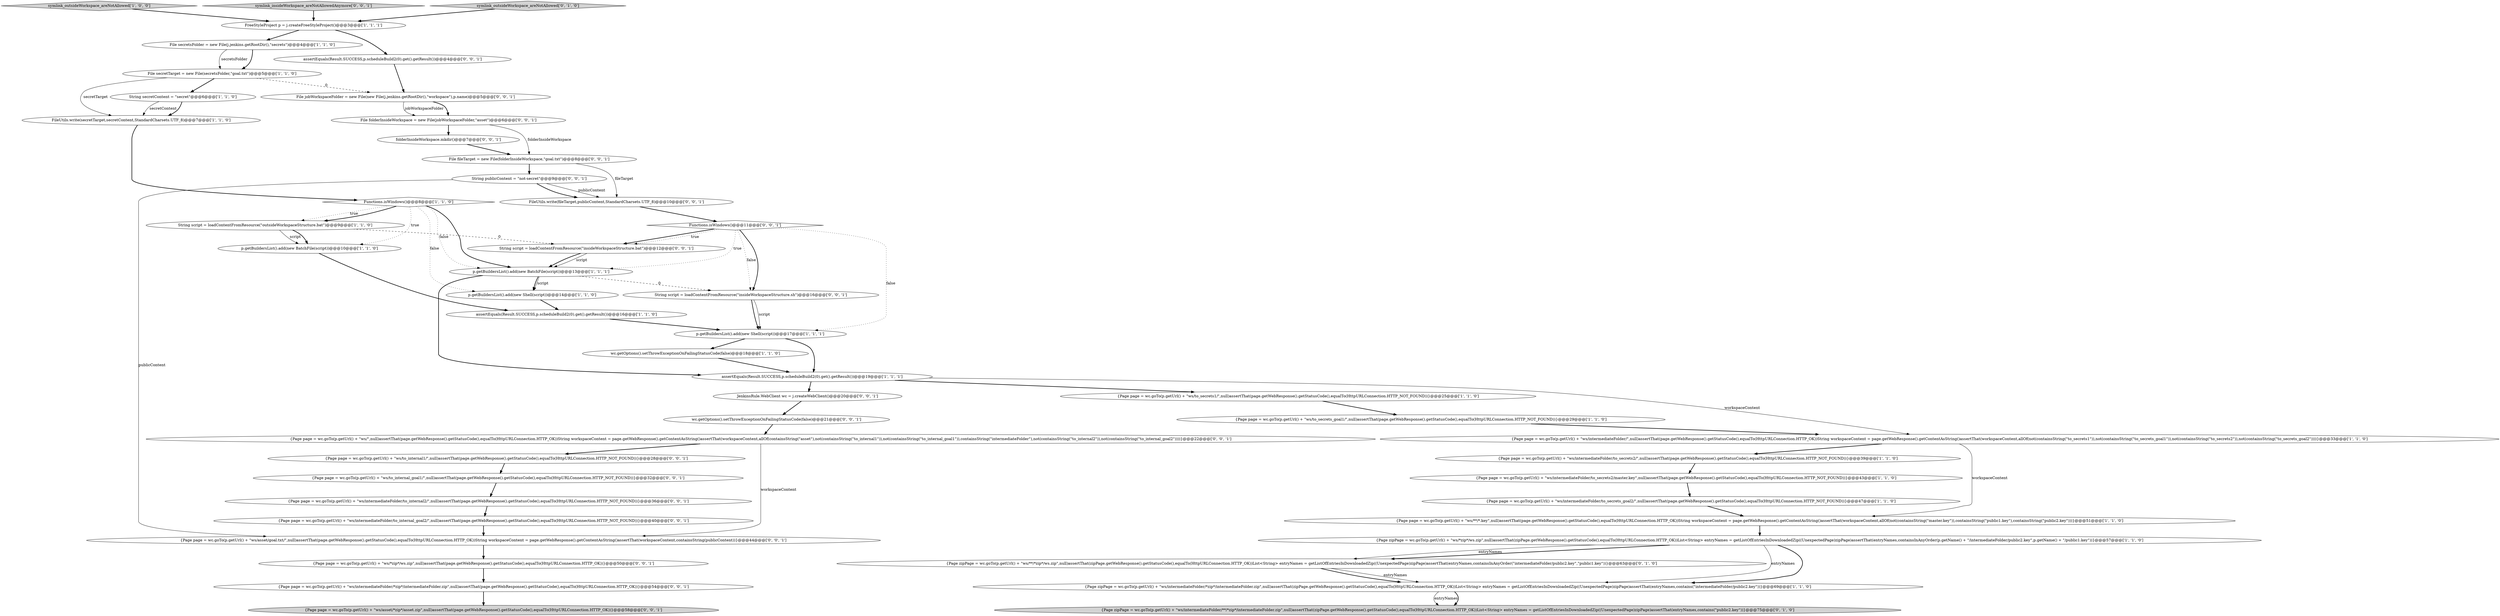 digraph {
15 [style = filled, label = "wc.getOptions().setThrowExceptionOnFailingStatusCode(false)@@@18@@@['1', '1', '0']", fillcolor = white, shape = ellipse image = "AAA0AAABBB1BBB"];
41 [style = filled, label = "{Page page = wc.goTo(p.getUrl() + \"ws/to_internal1/\",null)assertThat(page.getWebResponse().getStatusCode(),equalTo(HttpURLConnection.HTTP_NOT_FOUND))}@@@28@@@['0', '0', '1']", fillcolor = white, shape = ellipse image = "AAA0AAABBB3BBB"];
28 [style = filled, label = "{Page page = wc.goTo(p.getUrl() + \"ws/*zip*/ws.zip\",null)assertThat(page.getWebResponse().getStatusCode(),equalTo(HttpURLConnection.HTTP_OK))}@@@50@@@['0', '0', '1']", fillcolor = white, shape = ellipse image = "AAA0AAABBB3BBB"];
38 [style = filled, label = "{Page page = wc.goTo(p.getUrl() + \"ws/asset/goal.txt/\",null)assertThat(page.getWebResponse().getStatusCode(),equalTo(HttpURLConnection.HTTP_OK))String workspaceContent = page.getWebResponse().getContentAsString()assertThat(workspaceContent,containsString(publicContent))}@@@44@@@['0', '0', '1']", fillcolor = white, shape = ellipse image = "AAA0AAABBB3BBB"];
40 [style = filled, label = "{Page page = wc.goTo(p.getUrl() + \"ws/\",null)assertThat(page.getWebResponse().getStatusCode(),equalTo(HttpURLConnection.HTTP_OK))String workspaceContent = page.getWebResponse().getContentAsString()assertThat(workspaceContent,allOf(containsString(\"asset\"),not(containsString(\"to_internal1\")),not(containsString(\"to_internal_goal1\")),containsString(\"intermediateFolder\"),not(containsString(\"to_internal2\")),not(containsString(\"to_internal_goal2\"))))}@@@22@@@['0', '0', '1']", fillcolor = white, shape = ellipse image = "AAA0AAABBB3BBB"];
47 [style = filled, label = "File folderInsideWorkspace = new File(jobWorkspaceFolder,\"asset\")@@@6@@@['0', '0', '1']", fillcolor = white, shape = ellipse image = "AAA0AAABBB3BBB"];
17 [style = filled, label = "symlink_outsideWorkspace_areNotAllowed['1', '0', '0']", fillcolor = lightgray, shape = diamond image = "AAA0AAABBB1BBB"];
10 [style = filled, label = "p.getBuildersList().add(new BatchFile(script))@@@10@@@['1', '1', '0']", fillcolor = white, shape = ellipse image = "AAA0AAABBB1BBB"];
0 [style = filled, label = "FreeStyleProject p = j.createFreeStyleProject()@@@3@@@['1', '1', '1']", fillcolor = white, shape = ellipse image = "AAA0AAABBB1BBB"];
34 [style = filled, label = "folderInsideWorkspace.mkdir()@@@7@@@['0', '0', '1']", fillcolor = white, shape = ellipse image = "AAA0AAABBB3BBB"];
14 [style = filled, label = "{Page zipPage = wc.goTo(p.getUrl() + \"ws/intermediateFolder/*zip*/intermediateFolder.zip\",null)assertThat(zipPage.getWebResponse().getStatusCode(),equalTo(HttpURLConnection.HTTP_OK))List<String> entryNames = getListOfEntriesInDownloadedZip((UnexpectedPage)zipPage)assertThat(entryNames,contains(\"intermediateFolder/public2.key\"))}@@@69@@@['1', '1', '0']", fillcolor = white, shape = ellipse image = "AAA0AAABBB1BBB"];
37 [style = filled, label = "String publicContent = \"not-secret\"@@@9@@@['0', '0', '1']", fillcolor = white, shape = ellipse image = "AAA0AAABBB3BBB"];
4 [style = filled, label = "FileUtils.write(secretTarget,secretContent,StandardCharsets.UTF_8)@@@7@@@['1', '1', '0']", fillcolor = white, shape = ellipse image = "AAA0AAABBB1BBB"];
12 [style = filled, label = "File secretsFolder = new File(j.jenkins.getRootDir(),\"secrets\")@@@4@@@['1', '1', '0']", fillcolor = white, shape = ellipse image = "AAA0AAABBB1BBB"];
45 [style = filled, label = "File fileTarget = new File(folderInsideWorkspace,\"goal.txt\")@@@8@@@['0', '0', '1']", fillcolor = white, shape = ellipse image = "AAA0AAABBB3BBB"];
1 [style = filled, label = "{Page page = wc.goTo(p.getUrl() + \"ws/**/*.key\",null)assertThat(page.getWebResponse().getStatusCode(),equalTo(HttpURLConnection.HTTP_OK))String workspaceContent = page.getWebResponse().getContentAsString()assertThat(workspaceContent,allOf(not(containsString(\"master.key\")),containsString(\"public1.key\"),containsString(\"public2.key\")))}@@@51@@@['1', '1', '0']", fillcolor = white, shape = ellipse image = "AAA0AAABBB1BBB"];
35 [style = filled, label = "symlink_insideWorkspace_areNotAllowedAnymore['0', '0', '1']", fillcolor = lightgray, shape = diamond image = "AAA0AAABBB3BBB"];
26 [style = filled, label = "{Page zipPage = wc.goTo(p.getUrl() + \"ws/intermediateFolder/**/*zip*/intermediateFolder.zip\",null)assertThat(zipPage.getWebResponse().getStatusCode(),equalTo(HttpURLConnection.HTTP_OK))List<String> entryNames = getListOfEntriesInDownloadedZip((UnexpectedPage)zipPage)assertThat(entryNames,contains(\"public2.key\"))}@@@75@@@['0', '1', '0']", fillcolor = lightgray, shape = ellipse image = "AAA1AAABBB2BBB"];
6 [style = filled, label = "p.getBuildersList().add(new Shell(script))@@@14@@@['1', '1', '0']", fillcolor = white, shape = ellipse image = "AAA0AAABBB1BBB"];
21 [style = filled, label = "String script = loadContentFromResource(\"outsideWorkspaceStructure.bat\")@@@9@@@['1', '1', '0']", fillcolor = white, shape = ellipse image = "AAA0AAABBB1BBB"];
5 [style = filled, label = "{Page page = wc.goTo(p.getUrl() + \"ws/intermediateFolder/to_secrets2/master.key\",null)assertThat(page.getWebResponse().getStatusCode(),equalTo(HttpURLConnection.HTTP_NOT_FOUND))}@@@43@@@['1', '1', '0']", fillcolor = white, shape = ellipse image = "AAA0AAABBB1BBB"];
25 [style = filled, label = "symlink_outsideWorkspace_areNotAllowed['0', '1', '0']", fillcolor = lightgray, shape = diamond image = "AAA0AAABBB2BBB"];
30 [style = filled, label = "Functions.isWindows()@@@11@@@['0', '0', '1']", fillcolor = white, shape = diamond image = "AAA0AAABBB3BBB"];
48 [style = filled, label = "{Page page = wc.goTo(p.getUrl() + \"ws/to_internal_goal1/\",null)assertThat(page.getWebResponse().getStatusCode(),equalTo(HttpURLConnection.HTTP_NOT_FOUND))}@@@32@@@['0', '0', '1']", fillcolor = white, shape = ellipse image = "AAA0AAABBB3BBB"];
39 [style = filled, label = "{Page page = wc.goTo(p.getUrl() + \"ws/intermediateFolder/to_internal2/\",null)assertThat(page.getWebResponse().getStatusCode(),equalTo(HttpURLConnection.HTTP_NOT_FOUND))}@@@36@@@['0', '0', '1']", fillcolor = white, shape = ellipse image = "AAA0AAABBB3BBB"];
24 [style = filled, label = "{Page zipPage = wc.goTo(p.getUrl() + \"ws/**/*zip*/ws.zip\",null)assertThat(zipPage.getWebResponse().getStatusCode(),equalTo(HttpURLConnection.HTTP_OK))List<String> entryNames = getListOfEntriesInDownloadedZip((UnexpectedPage)zipPage)assertThat(entryNames,containsInAnyOrder(\"intermediateFolder/public2.key\",\"public1.key\"))}@@@63@@@['0', '1', '0']", fillcolor = white, shape = ellipse image = "AAA1AAABBB2BBB"];
13 [style = filled, label = "File secretTarget = new File(secretsFolder,\"goal.txt\")@@@5@@@['1', '1', '0']", fillcolor = white, shape = ellipse image = "AAA0AAABBB1BBB"];
7 [style = filled, label = "{Page page = wc.goTo(p.getUrl() + \"ws/to_secrets1/\",null)assertThat(page.getWebResponse().getStatusCode(),equalTo(HttpURLConnection.HTTP_NOT_FOUND))}@@@25@@@['1', '1', '0']", fillcolor = white, shape = ellipse image = "AAA0AAABBB1BBB"];
8 [style = filled, label = "Functions.isWindows()@@@8@@@['1', '1', '0']", fillcolor = white, shape = diamond image = "AAA0AAABBB1BBB"];
16 [style = filled, label = "{Page zipPage = wc.goTo(p.getUrl() + \"ws/*zip*/ws.zip\",null)assertThat(zipPage.getWebResponse().getStatusCode(),equalTo(HttpURLConnection.HTTP_OK))List<String> entryNames = getListOfEntriesInDownloadedZip((UnexpectedPage)zipPage)assertThat(entryNames,containsInAnyOrder(p.getName() + \"/intermediateFolder/public2.key\",p.getName() + \"/public1.key\"))}@@@57@@@['1', '1', '0']", fillcolor = white, shape = ellipse image = "AAA0AAABBB1BBB"];
36 [style = filled, label = "String script = loadContentFromResource(\"insideWorkspaceStructure.bat\")@@@12@@@['0', '0', '1']", fillcolor = white, shape = ellipse image = "AAA0AAABBB3BBB"];
43 [style = filled, label = "String script = loadContentFromResource(\"insideWorkspaceStructure.sh\")@@@16@@@['0', '0', '1']", fillcolor = white, shape = ellipse image = "AAA0AAABBB3BBB"];
22 [style = filled, label = "p.getBuildersList().add(new BatchFile(script))@@@13@@@['1', '1', '1']", fillcolor = white, shape = ellipse image = "AAA0AAABBB1BBB"];
31 [style = filled, label = "FileUtils.write(fileTarget,publicContent,StandardCharsets.UTF_8)@@@10@@@['0', '0', '1']", fillcolor = white, shape = ellipse image = "AAA0AAABBB3BBB"];
46 [style = filled, label = "{Page page = wc.goTo(p.getUrl() + \"ws/intermediateFolder/to_internal_goal2/\",null)assertThat(page.getWebResponse().getStatusCode(),equalTo(HttpURLConnection.HTTP_NOT_FOUND))}@@@40@@@['0', '0', '1']", fillcolor = white, shape = ellipse image = "AAA0AAABBB3BBB"];
27 [style = filled, label = "File jobWorkspaceFolder = new File(new File(j.jenkins.getRootDir(),\"workspace\"),p.name)@@@5@@@['0', '0', '1']", fillcolor = white, shape = ellipse image = "AAA0AAABBB3BBB"];
42 [style = filled, label = "{Page page = wc.goTo(p.getUrl() + \"ws/asset/*zip*/asset.zip\",null)assertThat(page.getWebResponse().getStatusCode(),equalTo(HttpURLConnection.HTTP_OK))}@@@58@@@['0', '0', '1']", fillcolor = lightgray, shape = ellipse image = "AAA0AAABBB3BBB"];
23 [style = filled, label = "assertEquals(Result.SUCCESS,p.scheduleBuild2(0).get().getResult())@@@19@@@['1', '1', '1']", fillcolor = white, shape = ellipse image = "AAA0AAABBB1BBB"];
2 [style = filled, label = "p.getBuildersList().add(new Shell(script))@@@17@@@['1', '1', '1']", fillcolor = white, shape = ellipse image = "AAA0AAABBB1BBB"];
44 [style = filled, label = "{Page page = wc.goTo(p.getUrl() + \"ws/intermediateFolder/*zip*/intermediateFolder.zip\",null)assertThat(page.getWebResponse().getStatusCode(),equalTo(HttpURLConnection.HTTP_OK))}@@@54@@@['0', '0', '1']", fillcolor = white, shape = ellipse image = "AAA0AAABBB3BBB"];
18 [style = filled, label = "assertEquals(Result.SUCCESS,p.scheduleBuild2(0).get().getResult())@@@16@@@['1', '1', '0']", fillcolor = white, shape = ellipse image = "AAA0AAABBB1BBB"];
20 [style = filled, label = "{Page page = wc.goTo(p.getUrl() + \"ws/intermediateFolder/to_secrets2/\",null)assertThat(page.getWebResponse().getStatusCode(),equalTo(HttpURLConnection.HTTP_NOT_FOUND))}@@@39@@@['1', '1', '0']", fillcolor = white, shape = ellipse image = "AAA0AAABBB1BBB"];
33 [style = filled, label = "assertEquals(Result.SUCCESS,p.scheduleBuild2(0).get().getResult())@@@4@@@['0', '0', '1']", fillcolor = white, shape = ellipse image = "AAA0AAABBB3BBB"];
3 [style = filled, label = "String secretContent = \"secret\"@@@6@@@['1', '1', '0']", fillcolor = white, shape = ellipse image = "AAA0AAABBB1BBB"];
9 [style = filled, label = "{Page page = wc.goTo(p.getUrl() + \"ws/intermediateFolder/to_secrets_goal2/\",null)assertThat(page.getWebResponse().getStatusCode(),equalTo(HttpURLConnection.HTTP_NOT_FOUND))}@@@47@@@['1', '1', '0']", fillcolor = white, shape = ellipse image = "AAA0AAABBB1BBB"];
11 [style = filled, label = "{Page page = wc.goTo(p.getUrl() + \"ws/intermediateFolder/\",null)assertThat(page.getWebResponse().getStatusCode(),equalTo(HttpURLConnection.HTTP_OK))String workspaceContent = page.getWebResponse().getContentAsString()assertThat(workspaceContent,allOf(not(containsString(\"to_secrets1\")),not(containsString(\"to_secrets_goal1\")),not(containsString(\"to_secrets2\")),not(containsString(\"to_secrets_goal2\"))))}@@@33@@@['1', '1', '0']", fillcolor = white, shape = ellipse image = "AAA0AAABBB1BBB"];
32 [style = filled, label = "JenkinsRule.WebClient wc = j.createWebClient()@@@20@@@['0', '0', '1']", fillcolor = white, shape = ellipse image = "AAA0AAABBB3BBB"];
29 [style = filled, label = "wc.getOptions().setThrowExceptionOnFailingStatusCode(false)@@@21@@@['0', '0', '1']", fillcolor = white, shape = ellipse image = "AAA0AAABBB3BBB"];
19 [style = filled, label = "{Page page = wc.goTo(p.getUrl() + \"ws/to_secrets_goal1/\",null)assertThat(page.getWebResponse().getStatusCode(),equalTo(HttpURLConnection.HTTP_NOT_FOUND))}@@@29@@@['1', '1', '0']", fillcolor = white, shape = ellipse image = "AAA0AAABBB1BBB"];
23->11 [style = solid, label="workspaceContent"];
47->45 [style = solid, label="folderInsideWorkspace"];
8->10 [style = dotted, label="true"];
33->27 [style = bold, label=""];
43->2 [style = bold, label=""];
16->24 [style = bold, label=""];
6->18 [style = bold, label=""];
23->32 [style = bold, label=""];
38->28 [style = bold, label=""];
0->33 [style = bold, label=""];
11->20 [style = bold, label=""];
30->43 [style = dotted, label="false"];
18->2 [style = bold, label=""];
44->42 [style = bold, label=""];
37->31 [style = bold, label=""];
24->14 [style = solid, label="entryNames"];
14->26 [style = solid, label="entryNames"];
13->4 [style = solid, label="secretTarget"];
22->6 [style = bold, label=""];
27->47 [style = bold, label=""];
3->4 [style = solid, label="secretContent"];
30->43 [style = bold, label=""];
20->5 [style = bold, label=""];
21->10 [style = solid, label="script"];
15->23 [style = bold, label=""];
8->21 [style = dotted, label="true"];
8->22 [style = dotted, label="false"];
34->45 [style = bold, label=""];
36->22 [style = bold, label=""];
28->44 [style = bold, label=""];
4->8 [style = bold, label=""];
48->39 [style = bold, label=""];
5->9 [style = bold, label=""];
41->48 [style = bold, label=""];
14->26 [style = bold, label=""];
43->2 [style = solid, label="script"];
30->22 [style = dotted, label="true"];
8->21 [style = bold, label=""];
21->10 [style = bold, label=""];
37->31 [style = solid, label="publicContent"];
10->18 [style = bold, label=""];
12->13 [style = bold, label=""];
12->13 [style = solid, label="secretsFolder"];
40->38 [style = solid, label="workspaceContent"];
30->2 [style = dotted, label="false"];
35->0 [style = bold, label=""];
37->38 [style = solid, label="publicContent"];
40->41 [style = bold, label=""];
46->38 [style = bold, label=""];
0->12 [style = bold, label=""];
19->11 [style = bold, label=""];
13->27 [style = dashed, label="0"];
16->14 [style = bold, label=""];
8->22 [style = bold, label=""];
22->43 [style = dashed, label="0"];
45->31 [style = solid, label="fileTarget"];
36->22 [style = solid, label="script"];
23->7 [style = bold, label=""];
8->6 [style = dotted, label="false"];
27->47 [style = solid, label="jobWorkspaceFolder"];
13->3 [style = bold, label=""];
25->0 [style = bold, label=""];
22->6 [style = solid, label="script"];
31->30 [style = bold, label=""];
45->37 [style = bold, label=""];
39->46 [style = bold, label=""];
7->19 [style = bold, label=""];
22->23 [style = bold, label=""];
21->36 [style = dashed, label="0"];
24->14 [style = bold, label=""];
1->16 [style = bold, label=""];
32->29 [style = bold, label=""];
16->24 [style = solid, label="entryNames"];
47->34 [style = bold, label=""];
9->1 [style = bold, label=""];
30->36 [style = bold, label=""];
2->15 [style = bold, label=""];
3->4 [style = bold, label=""];
17->0 [style = bold, label=""];
2->23 [style = bold, label=""];
16->14 [style = solid, label="entryNames"];
11->1 [style = solid, label="workspaceContent"];
30->36 [style = dotted, label="true"];
29->40 [style = bold, label=""];
}
